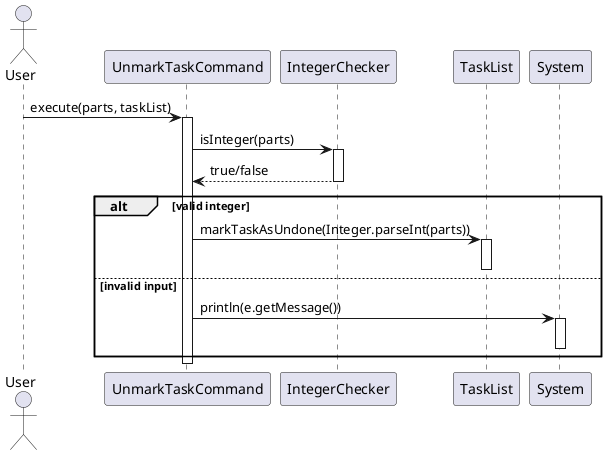 @startuml
'https://plantuml.com/sequence-diagram

actor User

participant "UnmarkTaskCommand" as UnmarkCmd
participant "IntegerChecker" as Checker
participant "TaskList" as TaskList
participant "System" as Console

User -> UnmarkCmd : execute(parts, taskList)
activate UnmarkCmd

UnmarkCmd -> Checker : isInteger(parts)
activate Checker
Checker --> UnmarkCmd : true/false
deactivate Checker

alt valid integer
    UnmarkCmd -> TaskList : markTaskAsUndone(Integer.parseInt(parts))
    activate TaskList
    deactivate TaskList
else invalid input
    UnmarkCmd -> Console : println(e.getMessage())
    activate Console
    deactivate Console
end

deactivate UnmarkCmd
@enduml